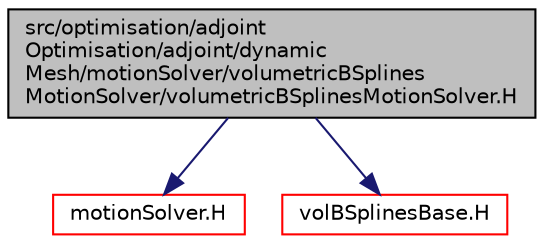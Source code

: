 digraph "src/optimisation/adjointOptimisation/adjoint/dynamicMesh/motionSolver/volumetricBSplinesMotionSolver/volumetricBSplinesMotionSolver.H"
{
  bgcolor="transparent";
  edge [fontname="Helvetica",fontsize="10",labelfontname="Helvetica",labelfontsize="10"];
  node [fontname="Helvetica",fontsize="10",shape=record];
  Node1 [label="src/optimisation/adjoint\lOptimisation/adjoint/dynamic\lMesh/motionSolver/volumetricBSplines\lMotionSolver/volumetricBSplinesMotionSolver.H",height=0.2,width=0.4,color="black", fillcolor="grey75", style="filled" fontcolor="black"];
  Node1 -> Node2 [color="midnightblue",fontsize="10",style="solid",fontname="Helvetica"];
  Node2 [label="motionSolver.H",height=0.2,width=0.4,color="red",URL="$motionSolver_8H.html"];
  Node1 -> Node3 [color="midnightblue",fontsize="10",style="solid",fontname="Helvetica"];
  Node3 [label="volBSplinesBase.H",height=0.2,width=0.4,color="red",URL="$volBSplinesBase_8H.html"];
}
